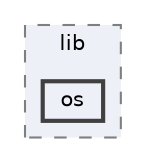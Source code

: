 digraph "build/zephyr/CMakeFiles/zephyr.dir/lib/os"
{
 // LATEX_PDF_SIZE
  bgcolor="transparent";
  edge [fontname=Helvetica,fontsize=10,labelfontname=Helvetica,labelfontsize=10];
  node [fontname=Helvetica,fontsize=10,shape=box,height=0.2,width=0.4];
  compound=true
  subgraph clusterdir_31a70fb31b7e43ad4973f391b68e38cf {
    graph [ bgcolor="#edf0f7", pencolor="grey50", label="lib", fontname=Helvetica,fontsize=10 style="filled,dashed", URL="dir_31a70fb31b7e43ad4973f391b68e38cf.html",tooltip=""]
  dir_63e1858d2292cdd74a6ecd24910d1978 [label="os", fillcolor="#edf0f7", color="grey25", style="filled,bold", URL="dir_63e1858d2292cdd74a6ecd24910d1978.html",tooltip=""];
  }
}

